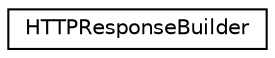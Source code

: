 digraph "Graphical Class Hierarchy"
{
 // LATEX_PDF_SIZE
  edge [fontname="Helvetica",fontsize="10",labelfontname="Helvetica",labelfontsize="10"];
  node [fontname="Helvetica",fontsize="10",shape=record];
  rankdir="LR";
  Node0 [label="HTTPResponseBuilder",height=0.2,width=0.4,color="black", fillcolor="white", style="filled",URL="$classHTTPResponseBuilder.html",tooltip="A builder class that constructs a raw HTTP response string from an HTTPResponse object."];
}
